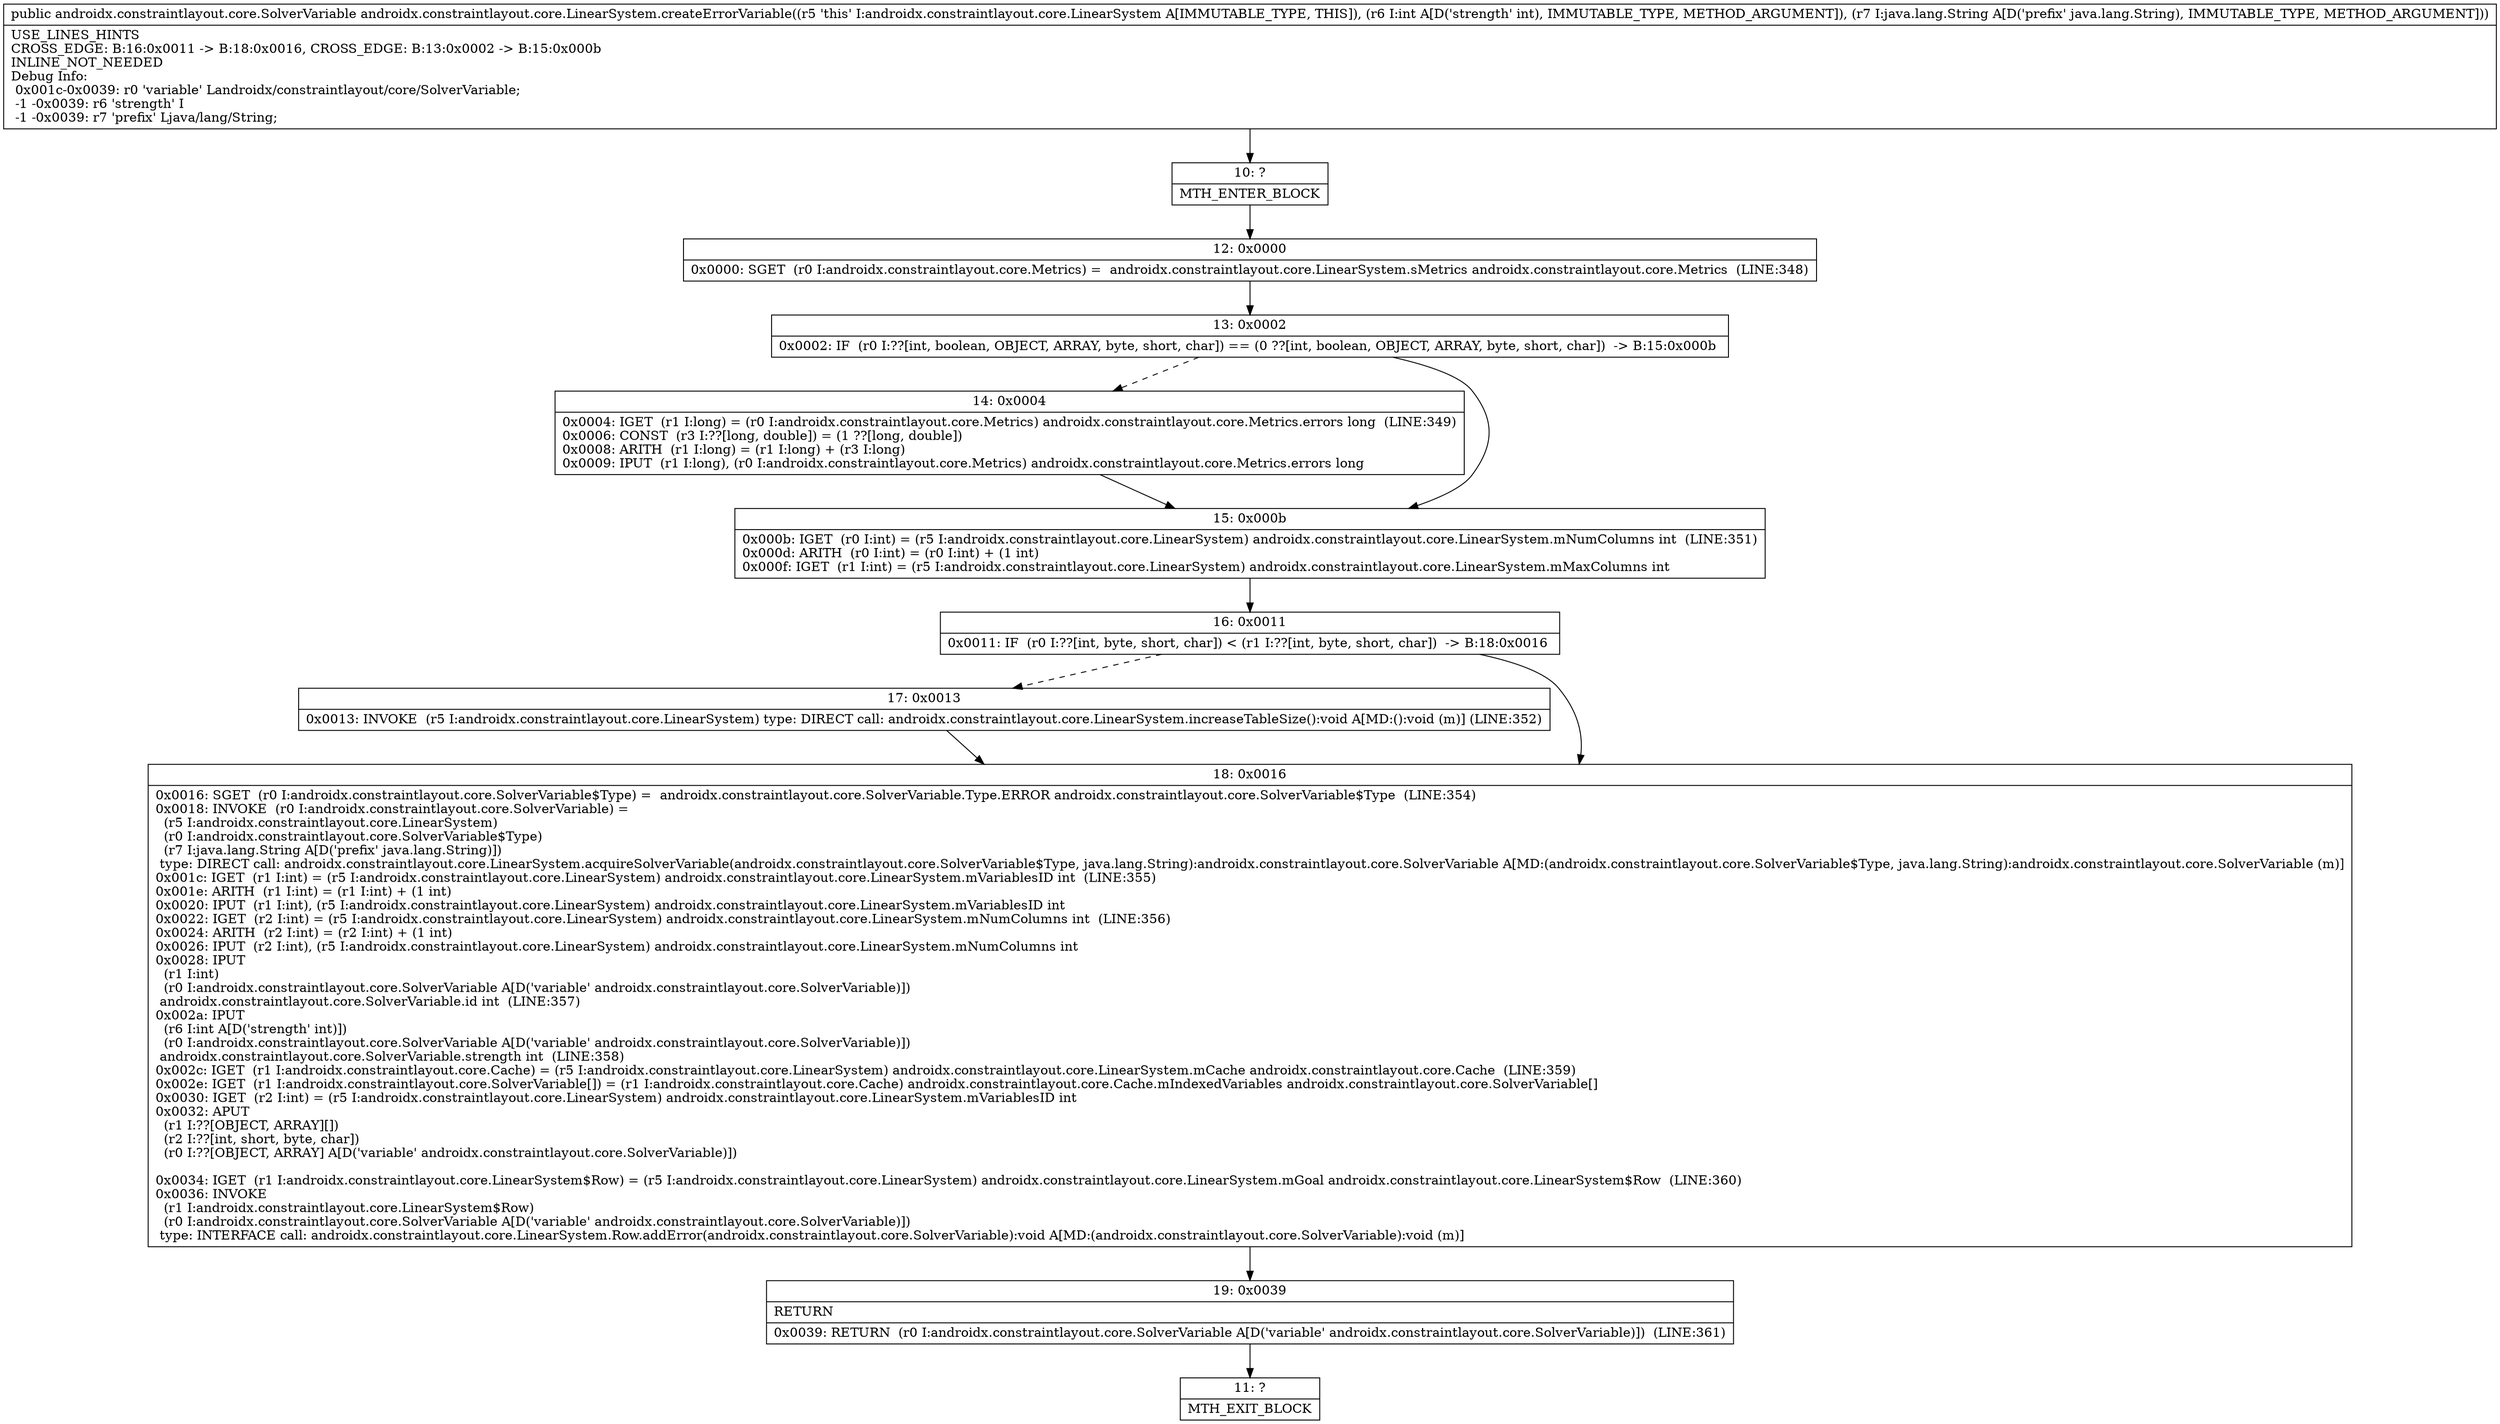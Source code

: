 digraph "CFG forandroidx.constraintlayout.core.LinearSystem.createErrorVariable(ILjava\/lang\/String;)Landroidx\/constraintlayout\/core\/SolverVariable;" {
Node_10 [shape=record,label="{10\:\ ?|MTH_ENTER_BLOCK\l}"];
Node_12 [shape=record,label="{12\:\ 0x0000|0x0000: SGET  (r0 I:androidx.constraintlayout.core.Metrics) =  androidx.constraintlayout.core.LinearSystem.sMetrics androidx.constraintlayout.core.Metrics  (LINE:348)\l}"];
Node_13 [shape=record,label="{13\:\ 0x0002|0x0002: IF  (r0 I:??[int, boolean, OBJECT, ARRAY, byte, short, char]) == (0 ??[int, boolean, OBJECT, ARRAY, byte, short, char])  \-\> B:15:0x000b \l}"];
Node_14 [shape=record,label="{14\:\ 0x0004|0x0004: IGET  (r1 I:long) = (r0 I:androidx.constraintlayout.core.Metrics) androidx.constraintlayout.core.Metrics.errors long  (LINE:349)\l0x0006: CONST  (r3 I:??[long, double]) = (1 ??[long, double]) \l0x0008: ARITH  (r1 I:long) = (r1 I:long) + (r3 I:long) \l0x0009: IPUT  (r1 I:long), (r0 I:androidx.constraintlayout.core.Metrics) androidx.constraintlayout.core.Metrics.errors long \l}"];
Node_15 [shape=record,label="{15\:\ 0x000b|0x000b: IGET  (r0 I:int) = (r5 I:androidx.constraintlayout.core.LinearSystem) androidx.constraintlayout.core.LinearSystem.mNumColumns int  (LINE:351)\l0x000d: ARITH  (r0 I:int) = (r0 I:int) + (1 int) \l0x000f: IGET  (r1 I:int) = (r5 I:androidx.constraintlayout.core.LinearSystem) androidx.constraintlayout.core.LinearSystem.mMaxColumns int \l}"];
Node_16 [shape=record,label="{16\:\ 0x0011|0x0011: IF  (r0 I:??[int, byte, short, char]) \< (r1 I:??[int, byte, short, char])  \-\> B:18:0x0016 \l}"];
Node_17 [shape=record,label="{17\:\ 0x0013|0x0013: INVOKE  (r5 I:androidx.constraintlayout.core.LinearSystem) type: DIRECT call: androidx.constraintlayout.core.LinearSystem.increaseTableSize():void A[MD:():void (m)] (LINE:352)\l}"];
Node_18 [shape=record,label="{18\:\ 0x0016|0x0016: SGET  (r0 I:androidx.constraintlayout.core.SolverVariable$Type) =  androidx.constraintlayout.core.SolverVariable.Type.ERROR androidx.constraintlayout.core.SolverVariable$Type  (LINE:354)\l0x0018: INVOKE  (r0 I:androidx.constraintlayout.core.SolverVariable) = \l  (r5 I:androidx.constraintlayout.core.LinearSystem)\l  (r0 I:androidx.constraintlayout.core.SolverVariable$Type)\l  (r7 I:java.lang.String A[D('prefix' java.lang.String)])\l type: DIRECT call: androidx.constraintlayout.core.LinearSystem.acquireSolverVariable(androidx.constraintlayout.core.SolverVariable$Type, java.lang.String):androidx.constraintlayout.core.SolverVariable A[MD:(androidx.constraintlayout.core.SolverVariable$Type, java.lang.String):androidx.constraintlayout.core.SolverVariable (m)]\l0x001c: IGET  (r1 I:int) = (r5 I:androidx.constraintlayout.core.LinearSystem) androidx.constraintlayout.core.LinearSystem.mVariablesID int  (LINE:355)\l0x001e: ARITH  (r1 I:int) = (r1 I:int) + (1 int) \l0x0020: IPUT  (r1 I:int), (r5 I:androidx.constraintlayout.core.LinearSystem) androidx.constraintlayout.core.LinearSystem.mVariablesID int \l0x0022: IGET  (r2 I:int) = (r5 I:androidx.constraintlayout.core.LinearSystem) androidx.constraintlayout.core.LinearSystem.mNumColumns int  (LINE:356)\l0x0024: ARITH  (r2 I:int) = (r2 I:int) + (1 int) \l0x0026: IPUT  (r2 I:int), (r5 I:androidx.constraintlayout.core.LinearSystem) androidx.constraintlayout.core.LinearSystem.mNumColumns int \l0x0028: IPUT  \l  (r1 I:int)\l  (r0 I:androidx.constraintlayout.core.SolverVariable A[D('variable' androidx.constraintlayout.core.SolverVariable)])\l androidx.constraintlayout.core.SolverVariable.id int  (LINE:357)\l0x002a: IPUT  \l  (r6 I:int A[D('strength' int)])\l  (r0 I:androidx.constraintlayout.core.SolverVariable A[D('variable' androidx.constraintlayout.core.SolverVariable)])\l androidx.constraintlayout.core.SolverVariable.strength int  (LINE:358)\l0x002c: IGET  (r1 I:androidx.constraintlayout.core.Cache) = (r5 I:androidx.constraintlayout.core.LinearSystem) androidx.constraintlayout.core.LinearSystem.mCache androidx.constraintlayout.core.Cache  (LINE:359)\l0x002e: IGET  (r1 I:androidx.constraintlayout.core.SolverVariable[]) = (r1 I:androidx.constraintlayout.core.Cache) androidx.constraintlayout.core.Cache.mIndexedVariables androidx.constraintlayout.core.SolverVariable[] \l0x0030: IGET  (r2 I:int) = (r5 I:androidx.constraintlayout.core.LinearSystem) androidx.constraintlayout.core.LinearSystem.mVariablesID int \l0x0032: APUT  \l  (r1 I:??[OBJECT, ARRAY][])\l  (r2 I:??[int, short, byte, char])\l  (r0 I:??[OBJECT, ARRAY] A[D('variable' androidx.constraintlayout.core.SolverVariable)])\l \l0x0034: IGET  (r1 I:androidx.constraintlayout.core.LinearSystem$Row) = (r5 I:androidx.constraintlayout.core.LinearSystem) androidx.constraintlayout.core.LinearSystem.mGoal androidx.constraintlayout.core.LinearSystem$Row  (LINE:360)\l0x0036: INVOKE  \l  (r1 I:androidx.constraintlayout.core.LinearSystem$Row)\l  (r0 I:androidx.constraintlayout.core.SolverVariable A[D('variable' androidx.constraintlayout.core.SolverVariable)])\l type: INTERFACE call: androidx.constraintlayout.core.LinearSystem.Row.addError(androidx.constraintlayout.core.SolverVariable):void A[MD:(androidx.constraintlayout.core.SolverVariable):void (m)]\l}"];
Node_19 [shape=record,label="{19\:\ 0x0039|RETURN\l|0x0039: RETURN  (r0 I:androidx.constraintlayout.core.SolverVariable A[D('variable' androidx.constraintlayout.core.SolverVariable)])  (LINE:361)\l}"];
Node_11 [shape=record,label="{11\:\ ?|MTH_EXIT_BLOCK\l}"];
MethodNode[shape=record,label="{public androidx.constraintlayout.core.SolverVariable androidx.constraintlayout.core.LinearSystem.createErrorVariable((r5 'this' I:androidx.constraintlayout.core.LinearSystem A[IMMUTABLE_TYPE, THIS]), (r6 I:int A[D('strength' int), IMMUTABLE_TYPE, METHOD_ARGUMENT]), (r7 I:java.lang.String A[D('prefix' java.lang.String), IMMUTABLE_TYPE, METHOD_ARGUMENT]))  | USE_LINES_HINTS\lCROSS_EDGE: B:16:0x0011 \-\> B:18:0x0016, CROSS_EDGE: B:13:0x0002 \-\> B:15:0x000b\lINLINE_NOT_NEEDED\lDebug Info:\l  0x001c\-0x0039: r0 'variable' Landroidx\/constraintlayout\/core\/SolverVariable;\l  \-1 \-0x0039: r6 'strength' I\l  \-1 \-0x0039: r7 'prefix' Ljava\/lang\/String;\l}"];
MethodNode -> Node_10;Node_10 -> Node_12;
Node_12 -> Node_13;
Node_13 -> Node_14[style=dashed];
Node_13 -> Node_15;
Node_14 -> Node_15;
Node_15 -> Node_16;
Node_16 -> Node_17[style=dashed];
Node_16 -> Node_18;
Node_17 -> Node_18;
Node_18 -> Node_19;
Node_19 -> Node_11;
}

